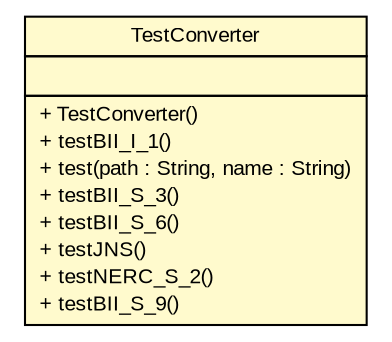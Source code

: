 #!/usr/local/bin/dot
#
# Class diagram 
# Generated by UmlGraph version 4.6 (http://www.spinellis.gr/sw/umlgraph)
#

digraph G {
	edge [fontname="arial",fontsize=10,labelfontname="arial",labelfontsize=10];
	node [fontname="arial",fontsize=10,shape=plaintext];
	// net.toxbank.isa2rdf.test.TestConverter
	c9 [label=<<table border="0" cellborder="1" cellspacing="0" cellpadding="2" port="p" bgcolor="lemonChiffon" href="./TestConverter.html">
		<tr><td><table border="0" cellspacing="0" cellpadding="1">
			<tr><td> TestConverter </td></tr>
		</table></td></tr>
		<tr><td><table border="0" cellspacing="0" cellpadding="1">
			<tr><td align="left">  </td></tr>
		</table></td></tr>
		<tr><td><table border="0" cellspacing="0" cellpadding="1">
			<tr><td align="left"> + TestConverter() </td></tr>
			<tr><td align="left"> + testBII_I_1() </td></tr>
			<tr><td align="left"> + test(path : String, name : String) </td></tr>
			<tr><td align="left"> + testBII_S_3() </td></tr>
			<tr><td align="left"> + testBII_S_6() </td></tr>
			<tr><td align="left"> + testJNS() </td></tr>
			<tr><td align="left"> + testNERC_S_2() </td></tr>
			<tr><td align="left"> + testBII_S_9() </td></tr>
		</table></td></tr>
		</table>>, fontname="arial", fontcolor="black", fontsize=10.0];
}

